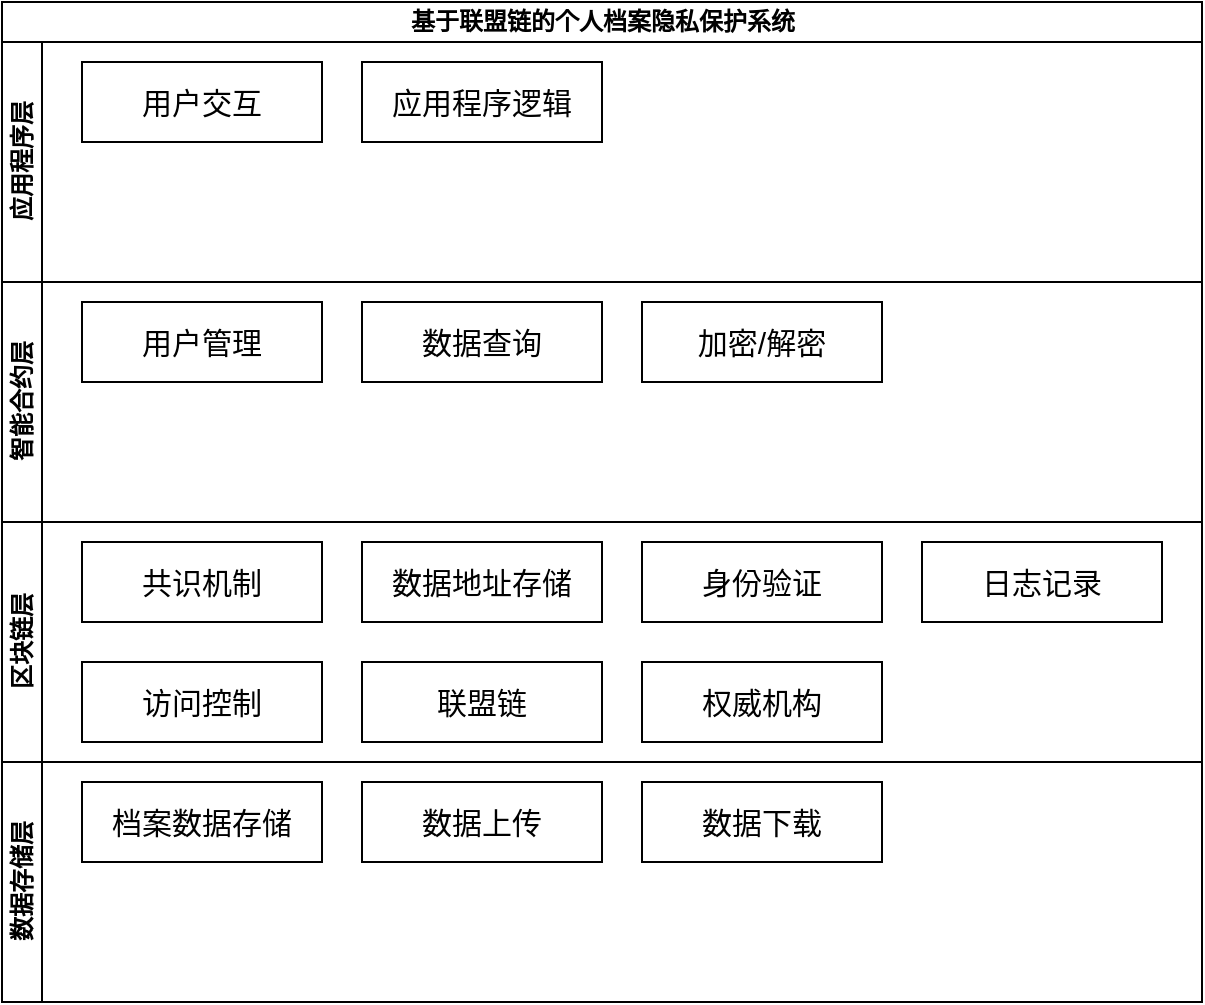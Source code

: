 <mxfile version="21.1.4" type="github">
  <diagram name="第 1 页" id="vKKafMsOvKgo4ySeACn2">
    <mxGraphModel dx="1050" dy="485" grid="1" gridSize="10" guides="1" tooltips="1" connect="1" arrows="1" fold="1" page="1" pageScale="1" pageWidth="1169" pageHeight="827" math="0" shadow="0">
      <root>
        <mxCell id="0" />
        <mxCell id="1" parent="0" />
        <mxCell id="YJ4J_VSfNI9lSGW-4Bev-74" value="&lt;b&gt;基于联盟链的个人档案隐私保护系统&lt;/b&gt;" style="swimlane;childLayout=stackLayout;resizeParent=1;resizeParentMax=0;horizontal=1;startSize=20;horizontalStack=0;html=1;" vertex="1" parent="1">
          <mxGeometry x="230" y="340" width="600" height="500" as="geometry">
            <mxRectangle x="230" y="340" width="70" height="30" as="alternateBounds" />
          </mxGeometry>
        </mxCell>
        <mxCell id="YJ4J_VSfNI9lSGW-4Bev-75" value="应用程序层" style="swimlane;startSize=20;horizontal=0;html=1;" vertex="1" parent="YJ4J_VSfNI9lSGW-4Bev-74">
          <mxGeometry y="20" width="600" height="120" as="geometry">
            <mxRectangle y="20" width="480" height="30" as="alternateBounds" />
          </mxGeometry>
        </mxCell>
        <mxCell id="YJ4J_VSfNI9lSGW-4Bev-80" value="&lt;font style=&quot;font-size: 15px;&quot;&gt;用户交互&lt;/font&gt;" style="whiteSpace=wrap;html=1;" vertex="1" parent="YJ4J_VSfNI9lSGW-4Bev-75">
          <mxGeometry x="40" y="10" width="120" height="40" as="geometry" />
        </mxCell>
        <mxCell id="YJ4J_VSfNI9lSGW-4Bev-82" value="&lt;font style=&quot;font-size: 15px;&quot;&gt;应用程序逻辑&lt;/font&gt;" style="whiteSpace=wrap;html=1;" vertex="1" parent="YJ4J_VSfNI9lSGW-4Bev-75">
          <mxGeometry x="180" y="10" width="120" height="40" as="geometry" />
        </mxCell>
        <mxCell id="YJ4J_VSfNI9lSGW-4Bev-76" value="智能合约层" style="swimlane;startSize=20;horizontal=0;html=1;" vertex="1" parent="YJ4J_VSfNI9lSGW-4Bev-74">
          <mxGeometry y="140" width="600" height="120" as="geometry">
            <mxRectangle y="140" width="600" height="40" as="alternateBounds" />
          </mxGeometry>
        </mxCell>
        <mxCell id="YJ4J_VSfNI9lSGW-4Bev-84" value="&lt;font style=&quot;font-size: 15px;&quot;&gt;用户管理&lt;/font&gt;" style="whiteSpace=wrap;html=1;" vertex="1" parent="YJ4J_VSfNI9lSGW-4Bev-76">
          <mxGeometry x="40" y="10" width="120" height="40" as="geometry" />
        </mxCell>
        <mxCell id="YJ4J_VSfNI9lSGW-4Bev-85" value="&lt;font style=&quot;font-size: 15px;&quot;&gt;数据查询&lt;/font&gt;" style="whiteSpace=wrap;html=1;" vertex="1" parent="YJ4J_VSfNI9lSGW-4Bev-76">
          <mxGeometry x="180" y="10" width="120" height="40" as="geometry" />
        </mxCell>
        <mxCell id="YJ4J_VSfNI9lSGW-4Bev-89" value="&lt;font style=&quot;font-size: 15px;&quot;&gt;加密/解密&lt;/font&gt;" style="whiteSpace=wrap;html=1;" vertex="1" parent="YJ4J_VSfNI9lSGW-4Bev-76">
          <mxGeometry x="320" y="10" width="120" height="40" as="geometry" />
        </mxCell>
        <mxCell id="YJ4J_VSfNI9lSGW-4Bev-77" value="区块链层" style="swimlane;startSize=20;horizontal=0;html=1;" vertex="1" parent="YJ4J_VSfNI9lSGW-4Bev-74">
          <mxGeometry y="260" width="600" height="120" as="geometry" />
        </mxCell>
        <mxCell id="YJ4J_VSfNI9lSGW-4Bev-90" value="&lt;font style=&quot;font-size: 15px;&quot;&gt;共识机制&lt;/font&gt;" style="whiteSpace=wrap;html=1;" vertex="1" parent="YJ4J_VSfNI9lSGW-4Bev-77">
          <mxGeometry x="40" y="10" width="120" height="40" as="geometry" />
        </mxCell>
        <mxCell id="YJ4J_VSfNI9lSGW-4Bev-91" value="&lt;font style=&quot;font-size: 15px;&quot;&gt;数据地址存储&lt;/font&gt;" style="whiteSpace=wrap;html=1;" vertex="1" parent="YJ4J_VSfNI9lSGW-4Bev-77">
          <mxGeometry x="180" y="10" width="120" height="40" as="geometry" />
        </mxCell>
        <mxCell id="YJ4J_VSfNI9lSGW-4Bev-92" value="&lt;font style=&quot;font-size: 15px;&quot;&gt;身份验证&lt;/font&gt;" style="whiteSpace=wrap;html=1;" vertex="1" parent="YJ4J_VSfNI9lSGW-4Bev-77">
          <mxGeometry x="320" y="10" width="120" height="40" as="geometry" />
        </mxCell>
        <mxCell id="YJ4J_VSfNI9lSGW-4Bev-93" value="&lt;font style=&quot;font-size: 15px;&quot;&gt;访问控制&lt;/font&gt;" style="whiteSpace=wrap;html=1;" vertex="1" parent="YJ4J_VSfNI9lSGW-4Bev-77">
          <mxGeometry x="40" y="70" width="120" height="40" as="geometry" />
        </mxCell>
        <mxCell id="YJ4J_VSfNI9lSGW-4Bev-94" value="&lt;font style=&quot;font-size: 15px;&quot;&gt;联盟链&lt;/font&gt;" style="whiteSpace=wrap;html=1;" vertex="1" parent="YJ4J_VSfNI9lSGW-4Bev-77">
          <mxGeometry x="180" y="70" width="120" height="40" as="geometry" />
        </mxCell>
        <mxCell id="YJ4J_VSfNI9lSGW-4Bev-95" value="&lt;span style=&quot;font-size: 15px;&quot;&gt;权威机构&lt;/span&gt;" style="whiteSpace=wrap;html=1;" vertex="1" parent="YJ4J_VSfNI9lSGW-4Bev-77">
          <mxGeometry x="320" y="70" width="120" height="40" as="geometry" />
        </mxCell>
        <mxCell id="YJ4J_VSfNI9lSGW-4Bev-99" value="&lt;font style=&quot;font-size: 15px;&quot;&gt;日志记录&lt;/font&gt;" style="whiteSpace=wrap;html=1;" vertex="1" parent="YJ4J_VSfNI9lSGW-4Bev-77">
          <mxGeometry x="460" y="10" width="120" height="40" as="geometry" />
        </mxCell>
        <mxCell id="YJ4J_VSfNI9lSGW-4Bev-79" value="数据存储层" style="swimlane;startSize=20;horizontal=0;html=1;" vertex="1" parent="YJ4J_VSfNI9lSGW-4Bev-74">
          <mxGeometry y="380" width="600" height="120" as="geometry" />
        </mxCell>
        <mxCell id="YJ4J_VSfNI9lSGW-4Bev-96" value="&lt;font style=&quot;font-size: 15px;&quot;&gt;档案数据存储&lt;/font&gt;" style="whiteSpace=wrap;html=1;" vertex="1" parent="YJ4J_VSfNI9lSGW-4Bev-79">
          <mxGeometry x="40" y="10" width="120" height="40" as="geometry" />
        </mxCell>
        <mxCell id="YJ4J_VSfNI9lSGW-4Bev-97" value="&lt;font style=&quot;font-size: 15px;&quot;&gt;数据上传&lt;/font&gt;" style="whiteSpace=wrap;html=1;" vertex="1" parent="YJ4J_VSfNI9lSGW-4Bev-79">
          <mxGeometry x="180" y="10" width="120" height="40" as="geometry" />
        </mxCell>
        <mxCell id="YJ4J_VSfNI9lSGW-4Bev-98" value="&lt;font style=&quot;font-size: 15px;&quot;&gt;数据下载&lt;/font&gt;" style="whiteSpace=wrap;html=1;" vertex="1" parent="YJ4J_VSfNI9lSGW-4Bev-79">
          <mxGeometry x="320" y="10" width="120" height="40" as="geometry" />
        </mxCell>
      </root>
    </mxGraphModel>
  </diagram>
</mxfile>

